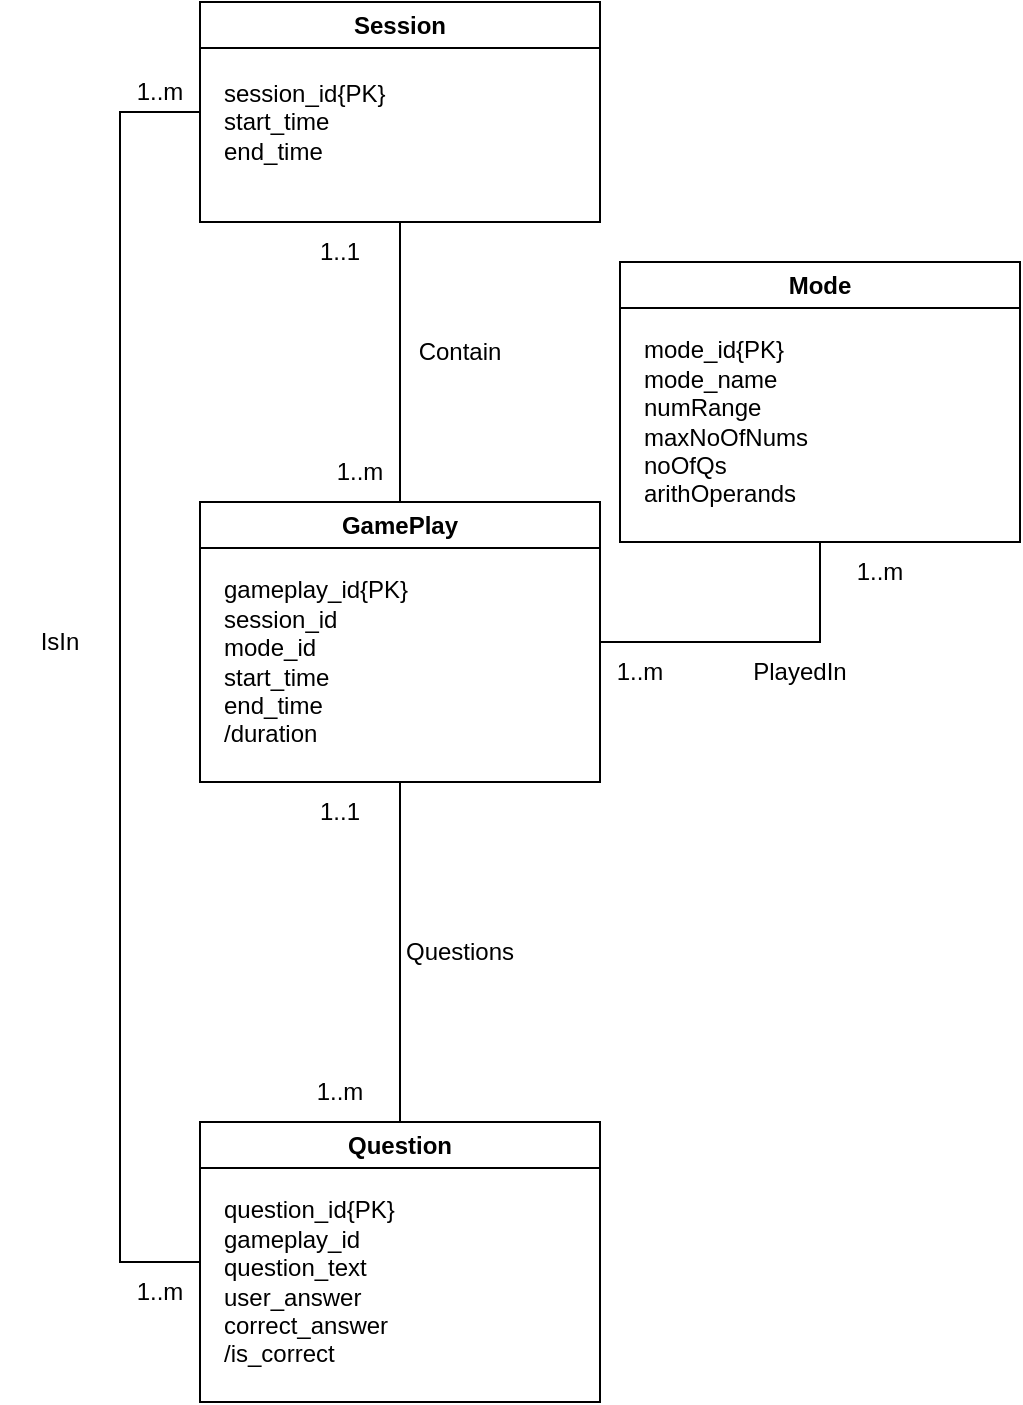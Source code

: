 <mxfile version="24.9.0">
  <diagram name="Page-1" id="Mfe-B-QD5R1EB0UYY4GC">
    <mxGraphModel dx="334" dy="451" grid="1" gridSize="10" guides="1" tooltips="1" connect="1" arrows="1" fold="1" page="1" pageScale="1" pageWidth="827" pageHeight="1169" math="0" shadow="0">
      <root>
        <mxCell id="0" />
        <mxCell id="1" parent="0" />
        <mxCell id="tgWSlAyU7WmNsQbiGkO3-10" style="edgeStyle=orthogonalEdgeStyle;rounded=0;orthogonalLoop=1;jettySize=auto;html=1;exitX=0.5;exitY=1;exitDx=0;exitDy=0;entryX=0.5;entryY=0;entryDx=0;entryDy=0;endArrow=none;endFill=0;" edge="1" parent="1" source="tgWSlAyU7WmNsQbiGkO3-1" target="tgWSlAyU7WmNsQbiGkO3-2">
          <mxGeometry relative="1" as="geometry" />
        </mxCell>
        <mxCell id="tgWSlAyU7WmNsQbiGkO3-1" value="Session" style="swimlane;whiteSpace=wrap;html=1;" vertex="1" parent="1">
          <mxGeometry x="300" y="70" width="200" height="110" as="geometry" />
        </mxCell>
        <mxCell id="tgWSlAyU7WmNsQbiGkO3-9" value="session_id{PK}&lt;div&gt;start_time&lt;/div&gt;&lt;div&gt;end_time&lt;/div&gt;" style="text;html=1;align=left;verticalAlign=middle;whiteSpace=wrap;rounded=0;" vertex="1" parent="tgWSlAyU7WmNsQbiGkO3-1">
          <mxGeometry x="10" y="30" width="180" height="60" as="geometry" />
        </mxCell>
        <mxCell id="tgWSlAyU7WmNsQbiGkO3-14" style="edgeStyle=orthogonalEdgeStyle;rounded=0;orthogonalLoop=1;jettySize=auto;html=1;exitX=0.5;exitY=1;exitDx=0;exitDy=0;endArrow=none;endFill=0;" edge="1" parent="1" source="tgWSlAyU7WmNsQbiGkO3-2" target="tgWSlAyU7WmNsQbiGkO3-3">
          <mxGeometry relative="1" as="geometry" />
        </mxCell>
        <mxCell id="tgWSlAyU7WmNsQbiGkO3-24" style="edgeStyle=orthogonalEdgeStyle;rounded=0;orthogonalLoop=1;jettySize=auto;html=1;exitX=1;exitY=0.5;exitDx=0;exitDy=0;entryX=0.5;entryY=1;entryDx=0;entryDy=0;endArrow=none;endFill=0;" edge="1" parent="1" source="tgWSlAyU7WmNsQbiGkO3-2" target="tgWSlAyU7WmNsQbiGkO3-22">
          <mxGeometry relative="1" as="geometry" />
        </mxCell>
        <mxCell id="tgWSlAyU7WmNsQbiGkO3-2" value="GamePlay" style="swimlane;whiteSpace=wrap;html=1;" vertex="1" parent="1">
          <mxGeometry x="300" y="320" width="200" height="140" as="geometry" />
        </mxCell>
        <mxCell id="tgWSlAyU7WmNsQbiGkO3-8" value="gameplay_id{PK}&lt;div&gt;session_id&lt;/div&gt;&lt;div&gt;mode_id&lt;/div&gt;&lt;div&gt;start_time&lt;/div&gt;&lt;div&gt;end_time&lt;/div&gt;&lt;div&gt;/duration&lt;/div&gt;" style="text;html=1;align=left;verticalAlign=middle;whiteSpace=wrap;rounded=0;" vertex="1" parent="tgWSlAyU7WmNsQbiGkO3-2">
          <mxGeometry x="10" y="30" width="180" height="100" as="geometry" />
        </mxCell>
        <mxCell id="tgWSlAyU7WmNsQbiGkO3-18" style="edgeStyle=orthogonalEdgeStyle;rounded=0;orthogonalLoop=1;jettySize=auto;html=1;exitX=0;exitY=0.5;exitDx=0;exitDy=0;entryX=0;entryY=0.5;entryDx=0;entryDy=0;endArrow=none;endFill=0;" edge="1" parent="1" source="tgWSlAyU7WmNsQbiGkO3-3" target="tgWSlAyU7WmNsQbiGkO3-1">
          <mxGeometry relative="1" as="geometry">
            <Array as="points">
              <mxPoint x="260" y="700" />
              <mxPoint x="260" y="125" />
            </Array>
          </mxGeometry>
        </mxCell>
        <mxCell id="tgWSlAyU7WmNsQbiGkO3-3" value="Question" style="swimlane;whiteSpace=wrap;html=1;" vertex="1" parent="1">
          <mxGeometry x="300" y="630" width="200" height="140" as="geometry" />
        </mxCell>
        <mxCell id="tgWSlAyU7WmNsQbiGkO3-7" value="question_id{PK}&lt;div&gt;gameplay_id&lt;/div&gt;&lt;div&gt;question_text&lt;br&gt;&lt;div&gt;user_answer&lt;/div&gt;&lt;/div&gt;&lt;div&gt;correct_answer&lt;/div&gt;&lt;div&gt;/is_correct&lt;/div&gt;" style="text;html=1;align=left;verticalAlign=middle;whiteSpace=wrap;rounded=0;" vertex="1" parent="tgWSlAyU7WmNsQbiGkO3-3">
          <mxGeometry x="10" y="30" width="180" height="100" as="geometry" />
        </mxCell>
        <mxCell id="tgWSlAyU7WmNsQbiGkO3-11" value="Contain" style="text;html=1;align=center;verticalAlign=middle;whiteSpace=wrap;rounded=0;" vertex="1" parent="1">
          <mxGeometry x="400" y="230" width="60" height="30" as="geometry" />
        </mxCell>
        <mxCell id="tgWSlAyU7WmNsQbiGkO3-12" value="1..1" style="text;html=1;align=center;verticalAlign=middle;whiteSpace=wrap;rounded=0;" vertex="1" parent="1">
          <mxGeometry x="340" y="180" width="60" height="30" as="geometry" />
        </mxCell>
        <mxCell id="tgWSlAyU7WmNsQbiGkO3-13" value="1..m" style="text;html=1;align=center;verticalAlign=middle;whiteSpace=wrap;rounded=0;" vertex="1" parent="1">
          <mxGeometry x="350" y="290" width="60" height="30" as="geometry" />
        </mxCell>
        <mxCell id="tgWSlAyU7WmNsQbiGkO3-15" value="Questions" style="text;html=1;align=center;verticalAlign=middle;whiteSpace=wrap;rounded=0;" vertex="1" parent="1">
          <mxGeometry x="400" y="530" width="60" height="30" as="geometry" />
        </mxCell>
        <mxCell id="tgWSlAyU7WmNsQbiGkO3-16" value="1..1" style="text;html=1;align=center;verticalAlign=middle;whiteSpace=wrap;rounded=0;" vertex="1" parent="1">
          <mxGeometry x="340" y="460" width="60" height="30" as="geometry" />
        </mxCell>
        <mxCell id="tgWSlAyU7WmNsQbiGkO3-17" value="1..m" style="text;html=1;align=center;verticalAlign=middle;whiteSpace=wrap;rounded=0;" vertex="1" parent="1">
          <mxGeometry x="340" y="600" width="60" height="30" as="geometry" />
        </mxCell>
        <mxCell id="tgWSlAyU7WmNsQbiGkO3-19" value="IsIn" style="text;html=1;align=center;verticalAlign=middle;whiteSpace=wrap;rounded=0;" vertex="1" parent="1">
          <mxGeometry x="200" y="375" width="60" height="30" as="geometry" />
        </mxCell>
        <mxCell id="tgWSlAyU7WmNsQbiGkO3-20" value="1..m" style="text;html=1;align=center;verticalAlign=middle;whiteSpace=wrap;rounded=0;" vertex="1" parent="1">
          <mxGeometry x="250" y="100" width="60" height="30" as="geometry" />
        </mxCell>
        <mxCell id="tgWSlAyU7WmNsQbiGkO3-21" value="1..m" style="text;html=1;align=center;verticalAlign=middle;whiteSpace=wrap;rounded=0;" vertex="1" parent="1">
          <mxGeometry x="250" y="700" width="60" height="30" as="geometry" />
        </mxCell>
        <mxCell id="tgWSlAyU7WmNsQbiGkO3-22" value="Mode" style="swimlane;whiteSpace=wrap;html=1;" vertex="1" parent="1">
          <mxGeometry x="510" y="200" width="200" height="140" as="geometry" />
        </mxCell>
        <mxCell id="tgWSlAyU7WmNsQbiGkO3-23" value="mode_id{PK}&lt;div&gt;mode_name&lt;/div&gt;&lt;div&gt;&lt;div&gt;numRange&lt;/div&gt;&lt;div&gt;maxNoOfNums&lt;/div&gt;&lt;div&gt;noOfQs&lt;/div&gt;&lt;div&gt;arithOperands&lt;/div&gt;&lt;/div&gt;" style="text;html=1;align=left;verticalAlign=middle;whiteSpace=wrap;rounded=0;" vertex="1" parent="tgWSlAyU7WmNsQbiGkO3-22">
          <mxGeometry x="10" y="30" width="180" height="100" as="geometry" />
        </mxCell>
        <mxCell id="tgWSlAyU7WmNsQbiGkO3-25" value="PlayedIn" style="text;html=1;align=center;verticalAlign=middle;whiteSpace=wrap;rounded=0;" vertex="1" parent="1">
          <mxGeometry x="570" y="390" width="60" height="30" as="geometry" />
        </mxCell>
        <mxCell id="tgWSlAyU7WmNsQbiGkO3-26" value="1..m" style="text;html=1;align=center;verticalAlign=middle;whiteSpace=wrap;rounded=0;" vertex="1" parent="1">
          <mxGeometry x="490" y="390" width="60" height="30" as="geometry" />
        </mxCell>
        <mxCell id="tgWSlAyU7WmNsQbiGkO3-27" value="1..m" style="text;html=1;align=center;verticalAlign=middle;whiteSpace=wrap;rounded=0;" vertex="1" parent="1">
          <mxGeometry x="610" y="340" width="60" height="30" as="geometry" />
        </mxCell>
      </root>
    </mxGraphModel>
  </diagram>
</mxfile>

